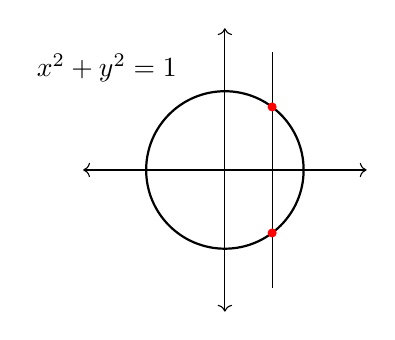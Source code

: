 \begin{tikzpicture}
  \draw[<->] (-1.8,0) -- (1.8,0);
  \draw[<->] (0,-1.8) -- (0,1.8);
  \draw[thick] (0,0) circle [radius=1];
  \draw[] (0.6, -1.5) -- (0.6, 1.5);
  \draw[fill, red] (0.6, 0.8) circle [radius=0.05];
  \draw[fill, red] (0.6, -0.8) circle [radius=0.05];
  \node[] at (-1.5, 1.3) {$x^2+y^2=1$};
\end{tikzpicture}